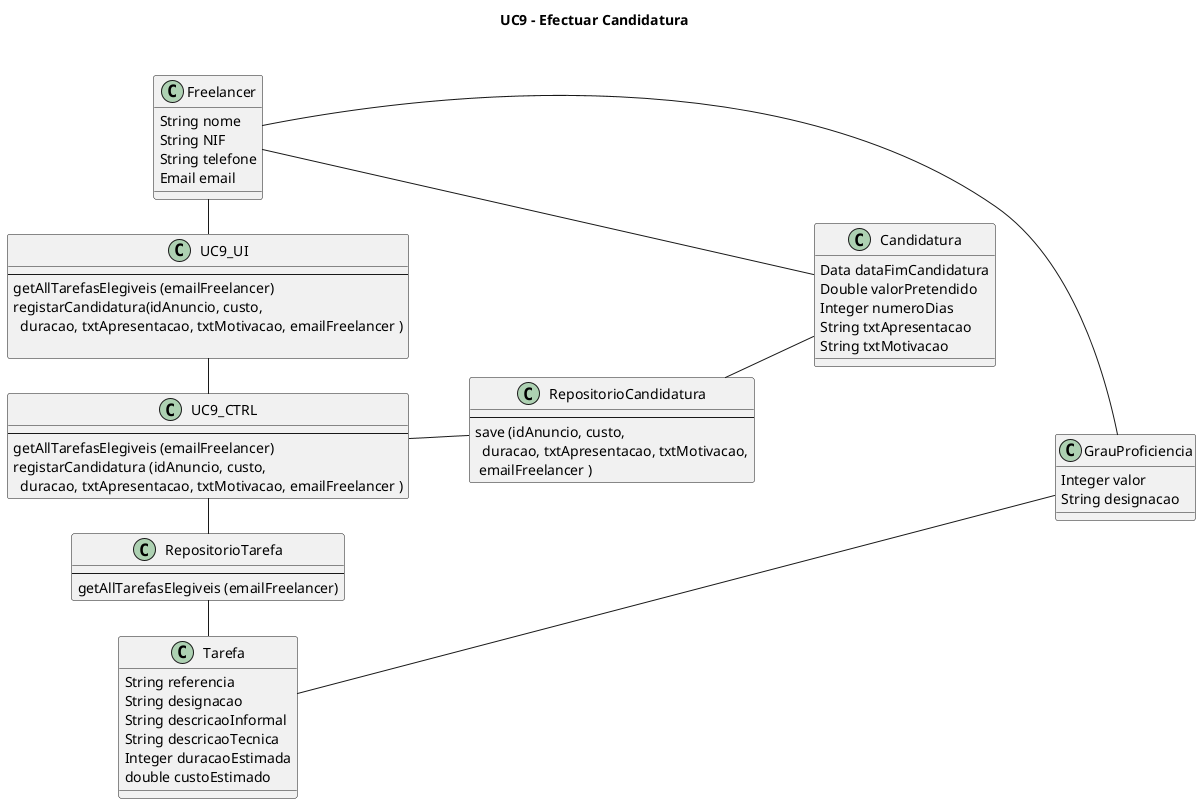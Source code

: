 @startuml
left to right direction

title UC9 - Efectuar Candidatura





class GrauProficiencia {
    Integer valor
    String designacao
}

class Tarefa {
    String referencia
    String designacao
    String descricaoInformal
    String descricaoTecnica
    Integer duracaoEstimada
    double custoEstimado
}

class Freelancer {
    String nome 
    String NIF
    String telefone
    Email email
}
class Candidatura {
    Data dataFimCandidatura
    Double valorPretendido
    Integer numeroDias
    String txtApresentacao
    String txtMotivacao
}

class UC9_UI{
    --
    getAllTarefasElegiveis (emailFreelancer)
    registarCandidatura(idAnuncio, custo,\n  duracao, txtApresentacao, txtMotivacao, emailFreelancer )

}
class UC9_CTRL{
    --
    getAllTarefasElegiveis (emailFreelancer)
    registarCandidatura (idAnuncio, custo,\n  duracao, txtApresentacao, txtMotivacao, emailFreelancer )
}

class RepositorioTarefa{
--
getAllTarefasElegiveis (emailFreelancer)
}

class RepositorioCandidatura {
    --
    save (idAnuncio, custo,\n  duracao, txtApresentacao, txtMotivacao,\n emailFreelancer )
}

UC9_UI - UC9_CTRL
UC9_CTRL - RepositorioTarefa
UC9_CTRL -- RepositorioCandidatura
RepositorioTarefa - Tarefa
RepositorioCandidatura -- Candidatura
Freelancer - UC9_UI
Freelancer - GrauProficiencia
Tarefa ---- GrauProficiencia
Freelancer - Candidatura
@enduml
